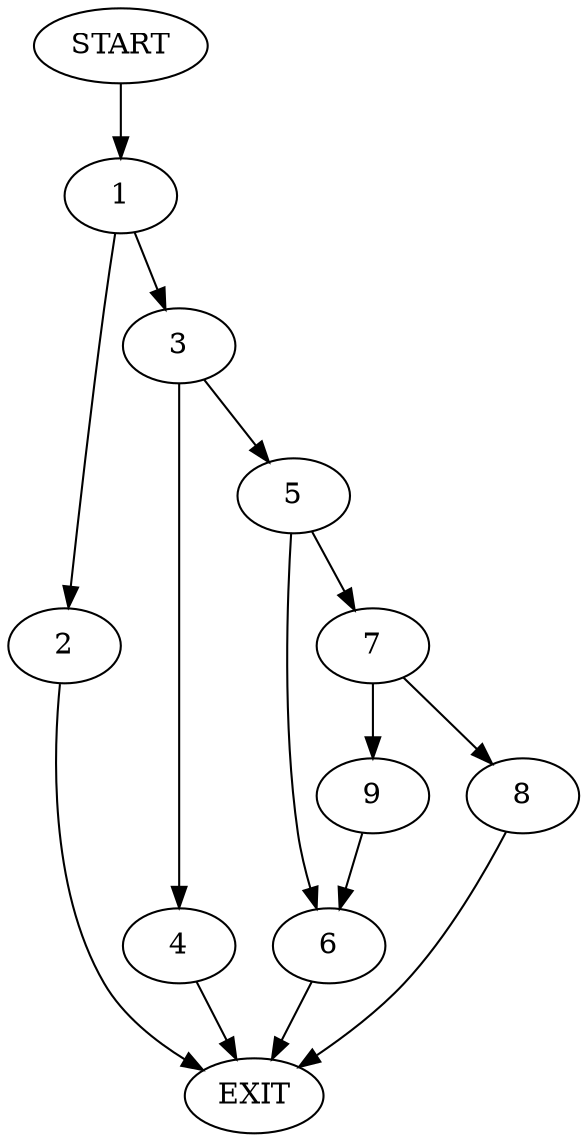 digraph {
0 [label="START"]
10 [label="EXIT"]
0 -> 1
1 -> 2
1 -> 3
2 -> 10
3 -> 4
3 -> 5
5 -> 6
5 -> 7
4 -> 10
7 -> 8
7 -> 9
6 -> 10
9 -> 6
8 -> 10
}
